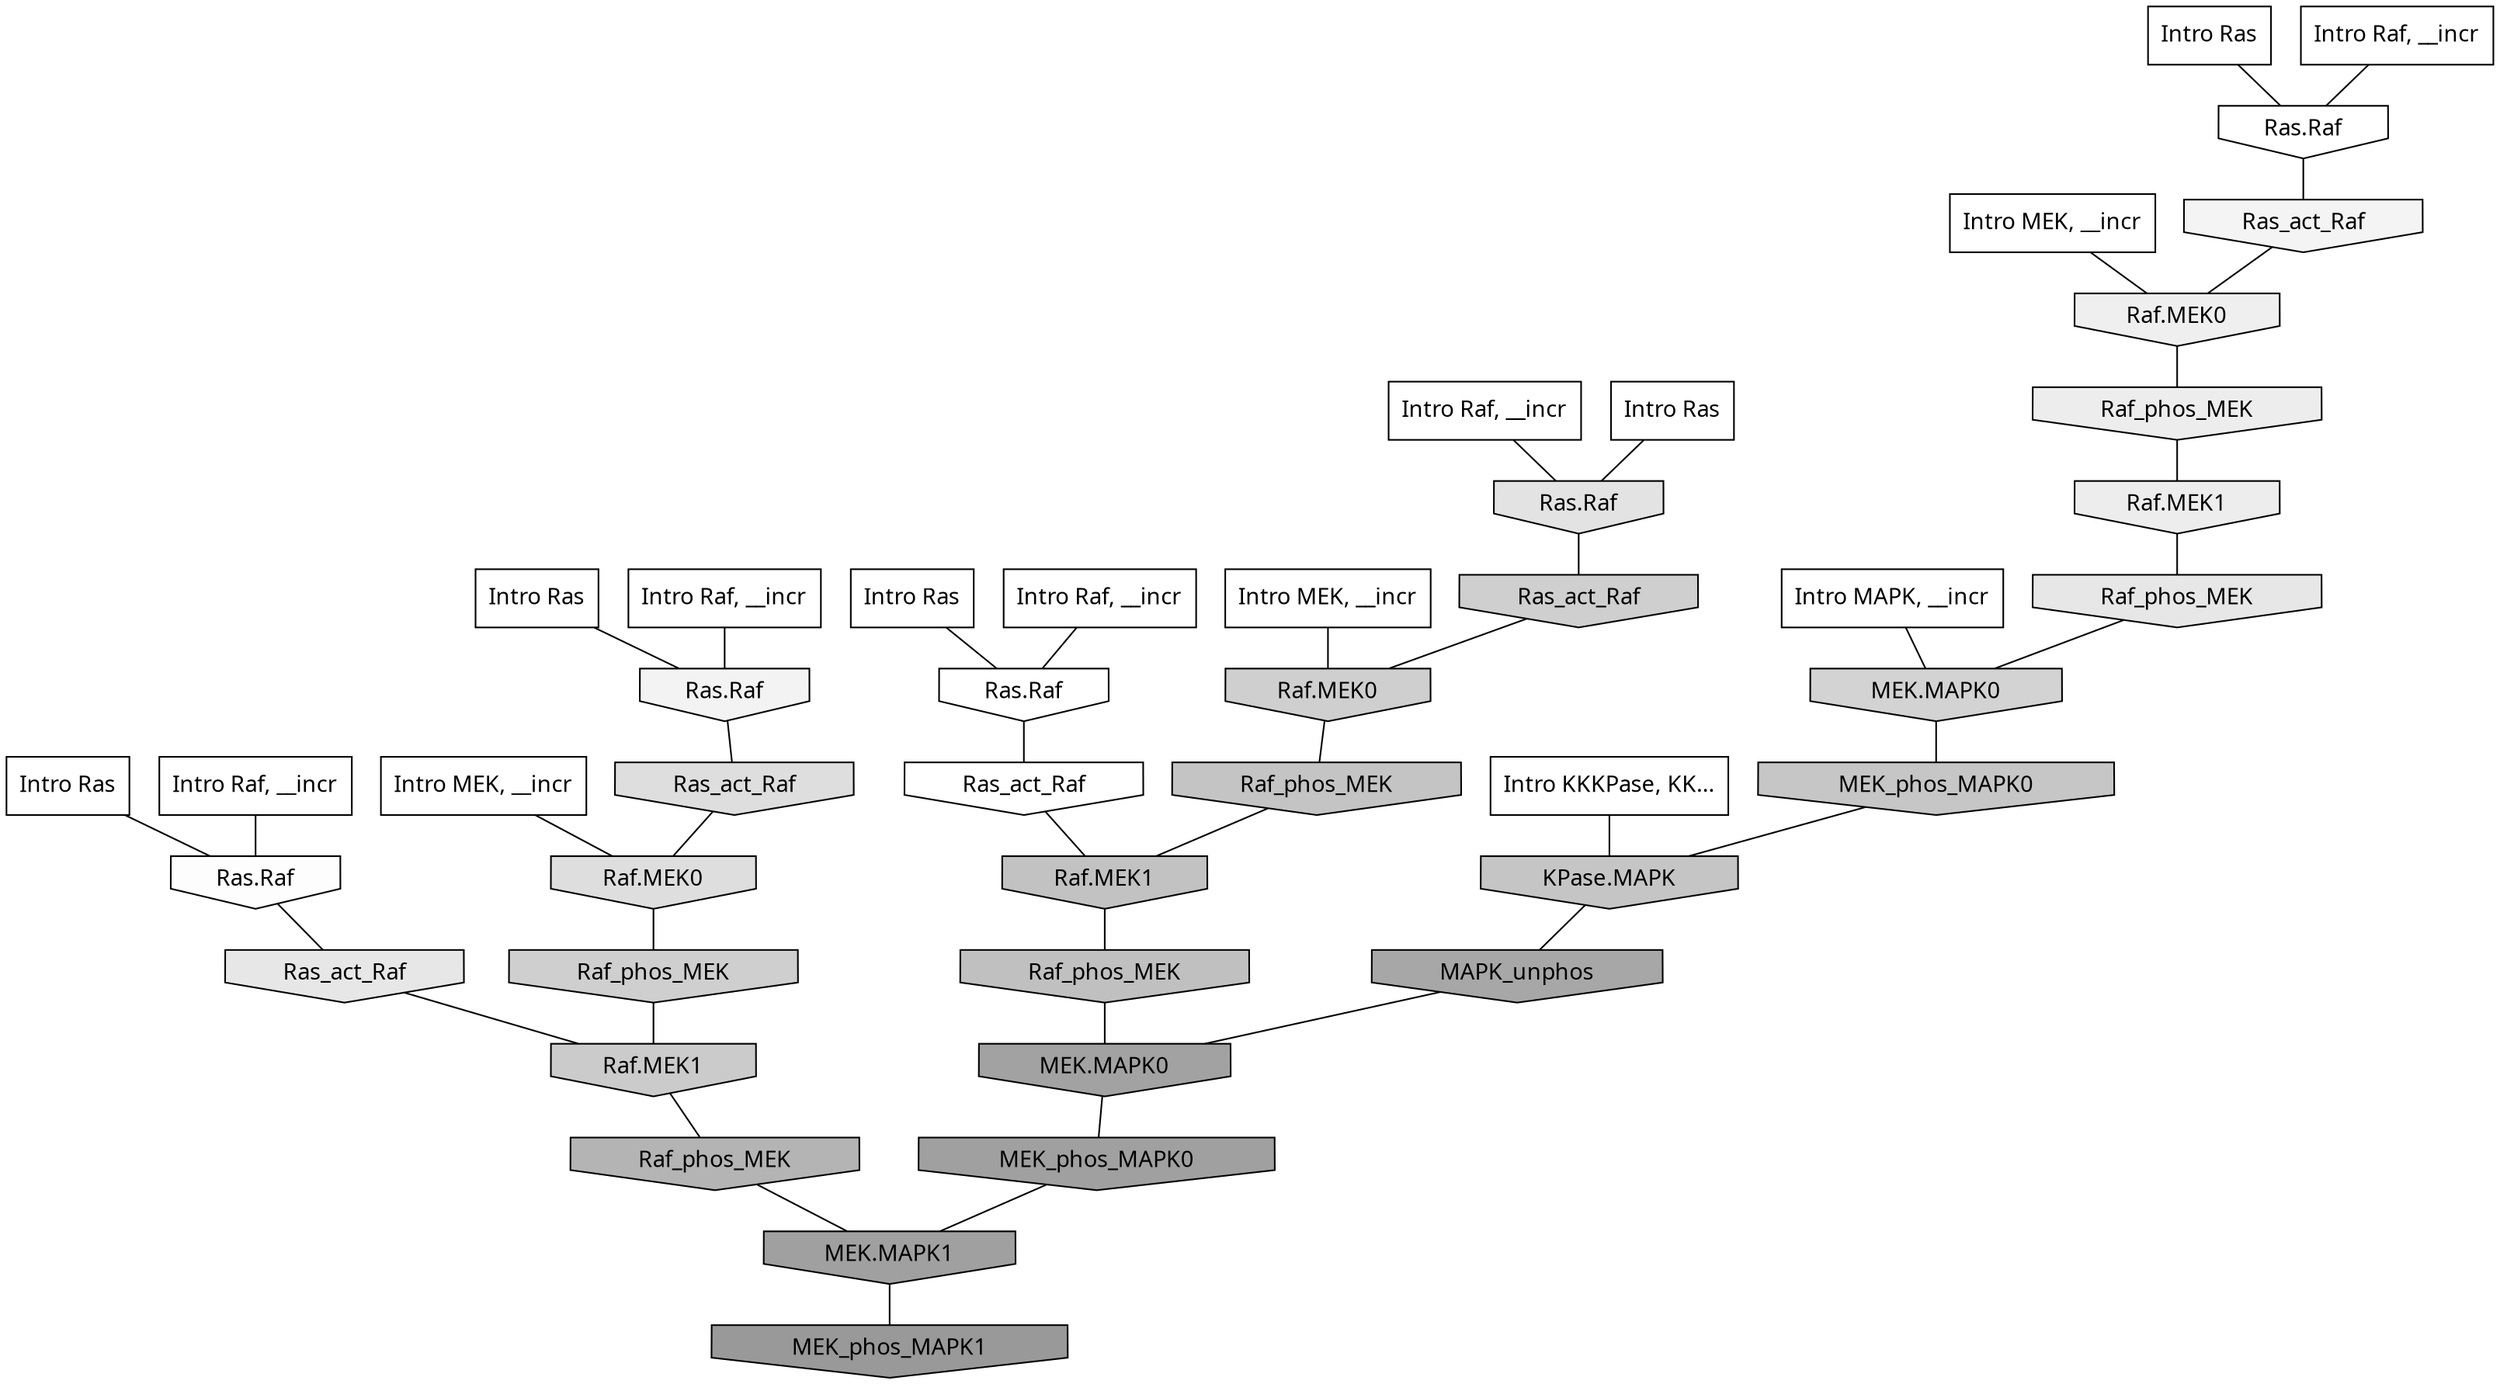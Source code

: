 digraph G{
  rankdir="TB";
  ranksep=0.30;
  node [fontname="CMU Serif"];
  edge [fontname="CMU Serif"];
  
  4 [label="Intro Ras", shape=rectangle, style=filled, fillcolor="0.000 0.000 1.000"]
  
  27 [label="Intro Ras", shape=rectangle, style=filled, fillcolor="0.000 0.000 1.000"]
  
  41 [label="Intro Ras", shape=rectangle, style=filled, fillcolor="0.000 0.000 1.000"]
  
  46 [label="Intro Ras", shape=rectangle, style=filled, fillcolor="0.000 0.000 1.000"]
  
  69 [label="Intro Ras", shape=rectangle, style=filled, fillcolor="0.000 0.000 1.000"]
  
  777 [label="Intro Raf, __incr", shape=rectangle, style=filled, fillcolor="0.000 0.000 1.000"]
  
  847 [label="Intro Raf, __incr", shape=rectangle, style=filled, fillcolor="0.000 0.000 1.000"]
  
  864 [label="Intro Raf, __incr", shape=rectangle, style=filled, fillcolor="0.000 0.000 1.000"]
  
  895 [label="Intro Raf, __incr", shape=rectangle, style=filled, fillcolor="0.000 0.000 1.000"]
  
  1018 [label="Intro Raf, __incr", shape=rectangle, style=filled, fillcolor="0.000 0.000 1.000"]
  
  1284 [label="Intro MEK, __incr", shape=rectangle, style=filled, fillcolor="0.000 0.000 1.000"]
  
  1430 [label="Intro MEK, __incr", shape=rectangle, style=filled, fillcolor="0.000 0.000 1.000"]
  
  1723 [label="Intro MEK, __incr", shape=rectangle, style=filled, fillcolor="0.000 0.000 1.000"]
  
  2779 [label="Intro MAPK, __incr", shape=rectangle, style=filled, fillcolor="0.000 0.000 1.000"]
  
  3184 [label="Intro KKKPase, KK...", shape=rectangle, style=filled, fillcolor="0.000 0.000 1.000"]
  
  3259 [label="Ras.Raf", shape=invhouse, style=filled, fillcolor="0.000 0.000 1.000"]
  
  3276 [label="Ras.Raf", shape=invhouse, style=filled, fillcolor="0.000 0.000 1.000"]
  
  3299 [label="Ras_act_Raf", shape=invhouse, style=filled, fillcolor="0.000 0.000 1.000"]
  
  3374 [label="Ras.Raf", shape=invhouse, style=filled, fillcolor="0.000 0.000 0.990"]
  
  3641 [label="Ras_act_Raf", shape=invhouse, style=filled, fillcolor="0.000 0.000 0.957"]
  
  3717 [label="Ras.Raf", shape=invhouse, style=filled, fillcolor="0.000 0.000 0.950"]
  
  3959 [label="Raf.MEK0", shape=invhouse, style=filled, fillcolor="0.000 0.000 0.935"]
  
  4106 [label="Raf_phos_MEK", shape=invhouse, style=filled, fillcolor="0.000 0.000 0.927"]
  
  4108 [label="Raf.MEK1", shape=invhouse, style=filled, fillcolor="0.000 0.000 0.927"]
  
  4459 [label="Raf_phos_MEK", shape=invhouse, style=filled, fillcolor="0.000 0.000 0.904"]
  
  4494 [label="Ras_act_Raf", shape=invhouse, style=filled, fillcolor="0.000 0.000 0.903"]
  
  4718 [label="Ras.Raf", shape=invhouse, style=filled, fillcolor="0.000 0.000 0.889"]
  
  5109 [label="Ras_act_Raf", shape=invhouse, style=filled, fillcolor="0.000 0.000 0.868"]
  
  5112 [label="Raf.MEK0", shape=invhouse, style=filled, fillcolor="0.000 0.000 0.868"]
  
  5948 [label="MEK.MAPK0", shape=invhouse, style=filled, fillcolor="0.000 0.000 0.827"]
  
  6291 [label="Ras_act_Raf", shape=invhouse, style=filled, fillcolor="0.000 0.000 0.811"]
  
  6293 [label="Raf.MEK0", shape=invhouse, style=filled, fillcolor="0.000 0.000 0.811"]
  
  6336 [label="Raf_phos_MEK", shape=invhouse, style=filled, fillcolor="0.000 0.000 0.809"]
  
  6767 [label="Raf.MEK1", shape=invhouse, style=filled, fillcolor="0.000 0.000 0.794"]
  
  7406 [label="MEK_phos_MAPK0", shape=invhouse, style=filled, fillcolor="0.000 0.000 0.775"]
  
  7477 [label="KPase.MAPK", shape=invhouse, style=filled, fillcolor="0.000 0.000 0.773"]
  
  7732 [label="Raf_phos_MEK", shape=invhouse, style=filled, fillcolor="0.000 0.000 0.766"]
  
  7974 [label="Raf.MEK1", shape=invhouse, style=filled, fillcolor="0.000 0.000 0.758"]
  
  8273 [label="Raf_phos_MEK", shape=invhouse, style=filled, fillcolor="0.000 0.000 0.751"]
  
  10353 [label="Raf_phos_MEK", shape=invhouse, style=filled, fillcolor="0.000 0.000 0.704"]
  
  13359 [label="MAPK_unphos", shape=invhouse, style=filled, fillcolor="0.000 0.000 0.655"]
  
  14921 [label="MEK.MAPK0", shape=invhouse, style=filled, fillcolor="0.000 0.000 0.636"]
  
  15535 [label="MEK_phos_MAPK0", shape=invhouse, style=filled, fillcolor="0.000 0.000 0.627"]
  
  15545 [label="MEK.MAPK1", shape=invhouse, style=filled, fillcolor="0.000 0.000 0.626"]
  
  16837 [label="MEK_phos_MAPK1", shape=invhouse, style=filled, fillcolor="0.000 0.000 0.600"]
  
  
  15545 -> 16837 [dir=none, color="0.000 0.000 0.000"] 
  15535 -> 15545 [dir=none, color="0.000 0.000 0.000"] 
  14921 -> 15535 [dir=none, color="0.000 0.000 0.000"] 
  13359 -> 14921 [dir=none, color="0.000 0.000 0.000"] 
  10353 -> 15545 [dir=none, color="0.000 0.000 0.000"] 
  8273 -> 14921 [dir=none, color="0.000 0.000 0.000"] 
  7974 -> 8273 [dir=none, color="0.000 0.000 0.000"] 
  7732 -> 7974 [dir=none, color="0.000 0.000 0.000"] 
  7477 -> 13359 [dir=none, color="0.000 0.000 0.000"] 
  7406 -> 7477 [dir=none, color="0.000 0.000 0.000"] 
  6767 -> 10353 [dir=none, color="0.000 0.000 0.000"] 
  6336 -> 6767 [dir=none, color="0.000 0.000 0.000"] 
  6293 -> 7732 [dir=none, color="0.000 0.000 0.000"] 
  6291 -> 6293 [dir=none, color="0.000 0.000 0.000"] 
  5948 -> 7406 [dir=none, color="0.000 0.000 0.000"] 
  5112 -> 6336 [dir=none, color="0.000 0.000 0.000"] 
  5109 -> 5112 [dir=none, color="0.000 0.000 0.000"] 
  4718 -> 6291 [dir=none, color="0.000 0.000 0.000"] 
  4494 -> 6767 [dir=none, color="0.000 0.000 0.000"] 
  4459 -> 5948 [dir=none, color="0.000 0.000 0.000"] 
  4108 -> 4459 [dir=none, color="0.000 0.000 0.000"] 
  4106 -> 4108 [dir=none, color="0.000 0.000 0.000"] 
  3959 -> 4106 [dir=none, color="0.000 0.000 0.000"] 
  3717 -> 5109 [dir=none, color="0.000 0.000 0.000"] 
  3641 -> 3959 [dir=none, color="0.000 0.000 0.000"] 
  3374 -> 4494 [dir=none, color="0.000 0.000 0.000"] 
  3299 -> 7974 [dir=none, color="0.000 0.000 0.000"] 
  3276 -> 3641 [dir=none, color="0.000 0.000 0.000"] 
  3259 -> 3299 [dir=none, color="0.000 0.000 0.000"] 
  3184 -> 7477 [dir=none, color="0.000 0.000 0.000"] 
  2779 -> 5948 [dir=none, color="0.000 0.000 0.000"] 
  1723 -> 5112 [dir=none, color="0.000 0.000 0.000"] 
  1430 -> 6293 [dir=none, color="0.000 0.000 0.000"] 
  1284 -> 3959 [dir=none, color="0.000 0.000 0.000"] 
  1018 -> 3259 [dir=none, color="0.000 0.000 0.000"] 
  895 -> 3717 [dir=none, color="0.000 0.000 0.000"] 
  864 -> 3374 [dir=none, color="0.000 0.000 0.000"] 
  847 -> 4718 [dir=none, color="0.000 0.000 0.000"] 
  777 -> 3276 [dir=none, color="0.000 0.000 0.000"] 
  69 -> 3276 [dir=none, color="0.000 0.000 0.000"] 
  46 -> 4718 [dir=none, color="0.000 0.000 0.000"] 
  41 -> 3259 [dir=none, color="0.000 0.000 0.000"] 
  27 -> 3717 [dir=none, color="0.000 0.000 0.000"] 
  4 -> 3374 [dir=none, color="0.000 0.000 0.000"] 
  
  }
